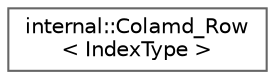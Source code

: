 digraph "类继承关系图"
{
 // LATEX_PDF_SIZE
  bgcolor="transparent";
  edge [fontname=Helvetica,fontsize=10,labelfontname=Helvetica,labelfontsize=10];
  node [fontname=Helvetica,fontsize=10,shape=box,height=0.2,width=0.4];
  rankdir="LR";
  Node0 [id="Node000000",label="internal::Colamd_Row\l\< IndexType \>",height=0.2,width=0.4,color="grey40", fillcolor="white", style="filled",URL="$structinternal_1_1_colamd___row.html",tooltip=" "];
}
